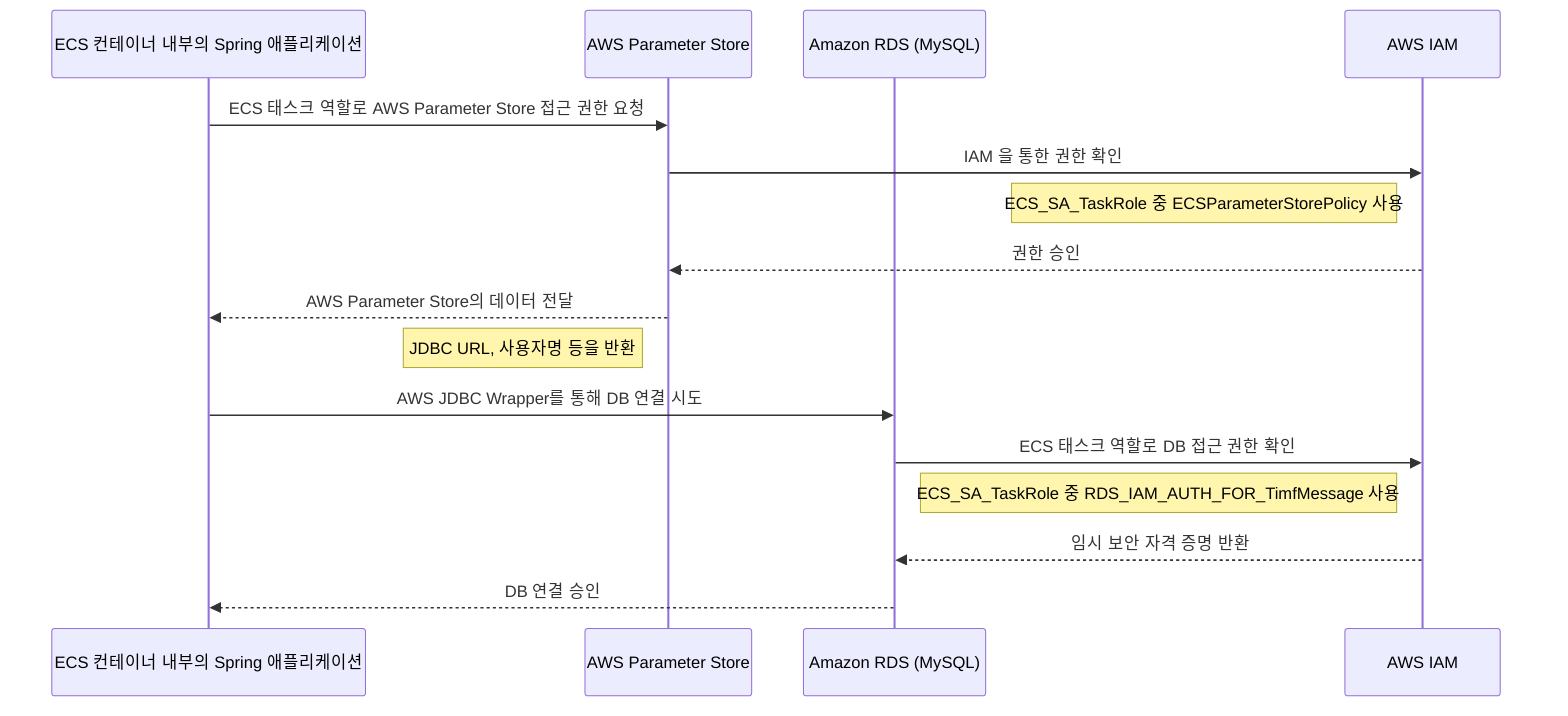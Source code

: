sequenceDiagram
    participant App as ECS 컨테이너 내부의 Spring 애플리케이션
    participant SSM as AWS Parameter Store
    participant RDS as Amazon RDS (MySQL)
    participant IAM as AWS IAM

    App->>SSM: ECS 태스크 역할로 AWS Parameter Store 접근 권한 요청
    SSM->>IAM: IAM 을 통한 권한 확인
    note left of IAM: ECS_SA_TaskRole 중 ECSParameterStorePolicy 사용
    IAM-->>SSM: 권한 승인

    SSM-->>App: AWS Parameter Store의 데이터 전달
    note left of SSM: JDBC URL, 사용자명 등을 반환

    App->>RDS: AWS JDBC Wrapper를 통해 DB 연결 시도
    RDS->>IAM: ECS 태스크 역할로 DB 접근 권한 확인
    note left of IAM: ECS_SA_TaskRole 중 RDS_IAM_AUTH_FOR_TimfMessage 사용
    IAM-->>RDS: 임시 보안 자격 증명 반환
    RDS-->>App: DB 연결 승인